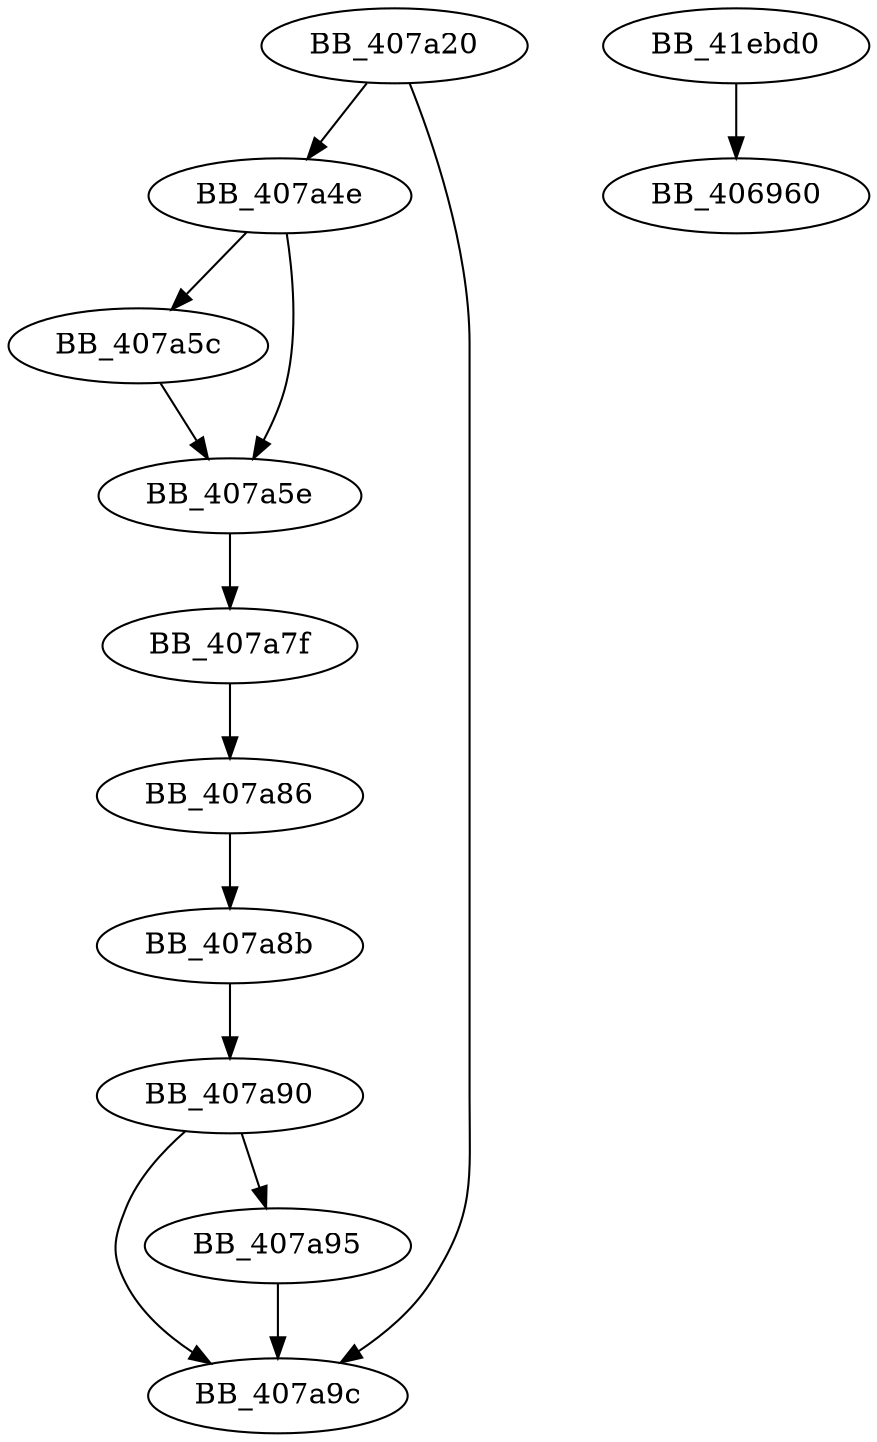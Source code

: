 DiGraph sub_407A20{
BB_407a20->BB_407a4e
BB_407a20->BB_407a9c
BB_407a4e->BB_407a5c
BB_407a4e->BB_407a5e
BB_407a5c->BB_407a5e
BB_407a5e->BB_407a7f
BB_407a7f->BB_407a86
BB_407a86->BB_407a8b
BB_407a8b->BB_407a90
BB_407a90->BB_407a95
BB_407a90->BB_407a9c
BB_407a95->BB_407a9c
BB_41ebd0->BB_406960
}
